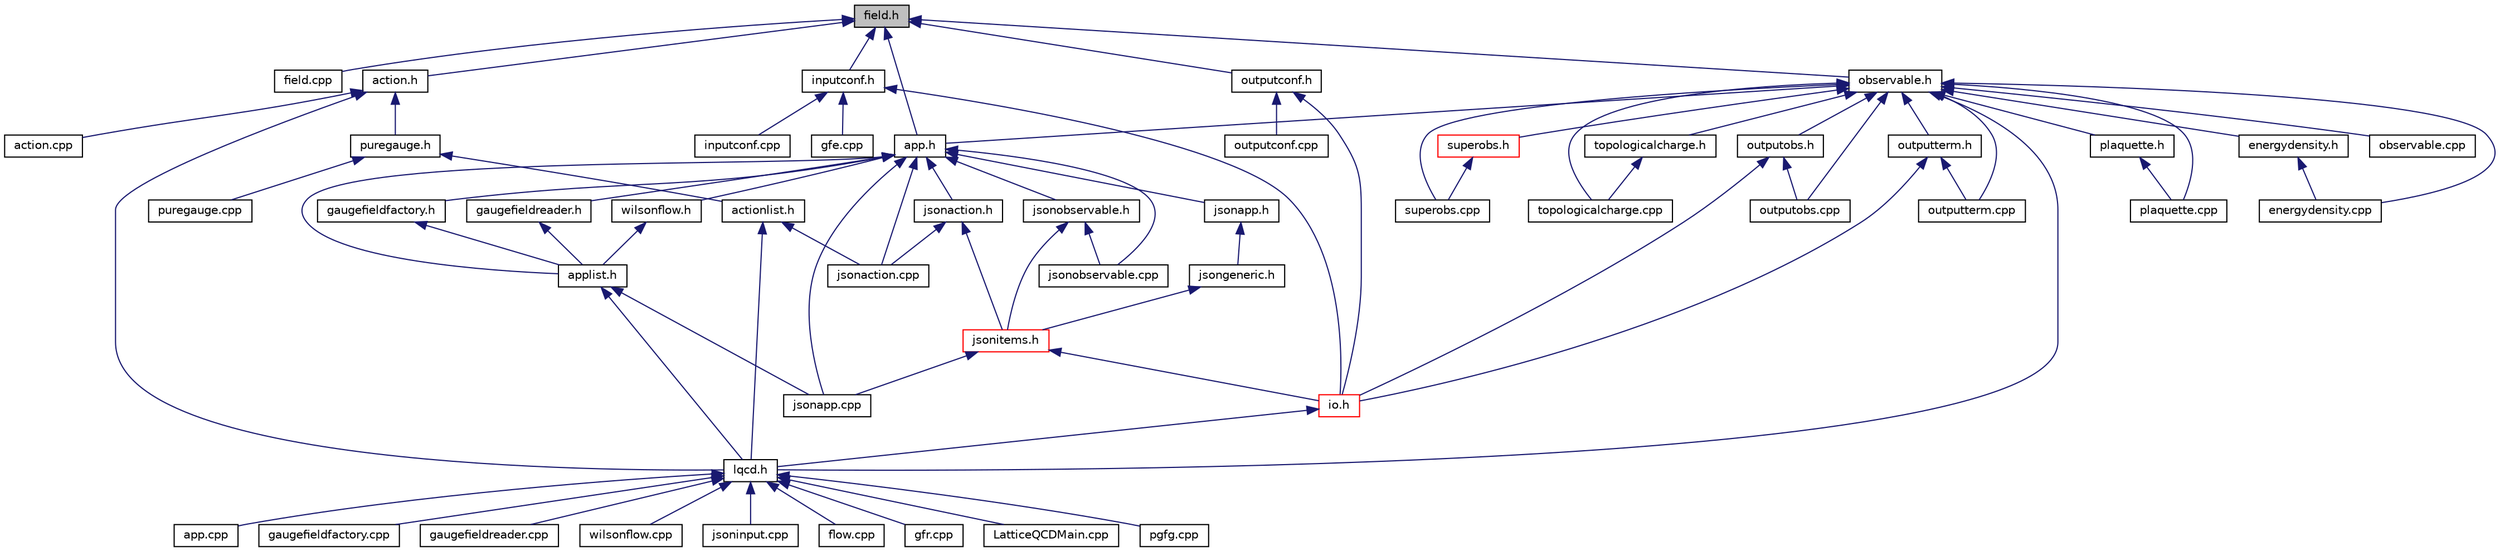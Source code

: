 digraph "field.h"
{
 // INTERACTIVE_SVG=YES
  edge [fontname="Helvetica",fontsize="10",labelfontname="Helvetica",labelfontsize="10"];
  node [fontname="Helvetica",fontsize="10",shape=record];
  Node1 [label="field.h",height=0.2,width=0.4,color="black", fillcolor="grey75", style="filled", fontcolor="black"];
  Node1 -> Node2 [dir="back",color="midnightblue",fontsize="10",style="solid",fontname="Helvetica"];
  Node2 [label="field.cpp",height=0.2,width=0.4,color="black", fillcolor="white", style="filled",URL="$d4/dd0/field_8cpp_source.html"];
  Node1 -> Node3 [dir="back",color="midnightblue",fontsize="10",style="solid",fontname="Helvetica"];
  Node3 [label="action.h",height=0.2,width=0.4,color="black", fillcolor="white", style="filled",URL="$d7/d61/action_8h.html",tooltip="Contains the definition of the Action prototype. "];
  Node3 -> Node4 [dir="back",color="midnightblue",fontsize="10",style="solid",fontname="Helvetica"];
  Node4 [label="action.cpp",height=0.2,width=0.4,color="black", fillcolor="white", style="filled",URL="$d1/d83/action_8cpp_source.html"];
  Node3 -> Node5 [dir="back",color="midnightblue",fontsize="10",style="solid",fontname="Helvetica"];
  Node5 [label="puregauge.h",height=0.2,width=0.4,color="black", fillcolor="white", style="filled",URL="$de/d02/puregauge_8h.html",tooltip="Contains the definition of the PureGauge action derived class. "];
  Node5 -> Node6 [dir="back",color="midnightblue",fontsize="10",style="solid",fontname="Helvetica"];
  Node6 [label="puregauge.cpp",height=0.2,width=0.4,color="black", fillcolor="white", style="filled",URL="$d6/dab/puregauge_8cpp_source.html"];
  Node5 -> Node7 [dir="back",color="midnightblue",fontsize="10",style="solid",fontname="Helvetica"];
  Node7 [label="actionlist.h",height=0.2,width=0.4,color="black", fillcolor="white", style="filled",URL="$dd/d0c/actionlist_8h.html",tooltip="Main include file for Action derived classes. "];
  Node7 -> Node8 [dir="back",color="midnightblue",fontsize="10",style="solid",fontname="Helvetica"];
  Node8 [label="jsonaction.cpp",height=0.2,width=0.4,color="black", fillcolor="white", style="filled",URL="$da/d65/jsonaction_8cpp_source.html"];
  Node7 -> Node9 [dir="back",color="midnightblue",fontsize="10",style="solid",fontname="Helvetica"];
  Node9 [label="lqcd.h",height=0.2,width=0.4,color="black", fillcolor="white", style="filled",URL="$d7/de6/lqcd_8h.html",tooltip="Main include file for all headers. "];
  Node9 -> Node10 [dir="back",color="midnightblue",fontsize="10",style="solid",fontname="Helvetica"];
  Node10 [label="app.cpp",height=0.2,width=0.4,color="black", fillcolor="white", style="filled",URL="$d5/df2/app_8cpp.html",tooltip="Contains the implementation of the App prototype class methods. "];
  Node9 -> Node11 [dir="back",color="midnightblue",fontsize="10",style="solid",fontname="Helvetica"];
  Node11 [label="gaugefieldfactory.cpp",height=0.2,width=0.4,color="black", fillcolor="white", style="filled",URL="$da/d93/gaugefieldfactory_8cpp.html",tooltip="Contains the implementation of the GaugeFieldFactory class methods. "];
  Node9 -> Node12 [dir="back",color="midnightblue",fontsize="10",style="solid",fontname="Helvetica"];
  Node12 [label="gaugefieldreader.cpp",height=0.2,width=0.4,color="black", fillcolor="white", style="filled",URL="$d8/d9a/gaugefieldreader_8cpp.html",tooltip="Contains the implementation of the GaugeFieldReader class methods. "];
  Node9 -> Node13 [dir="back",color="midnightblue",fontsize="10",style="solid",fontname="Helvetica"];
  Node13 [label="wilsonflow.cpp",height=0.2,width=0.4,color="black", fillcolor="white", style="filled",URL="$db/d0e/wilsonflow_8cpp.html",tooltip="Contains the implementation of the WilsonFlow class methods. "];
  Node9 -> Node14 [dir="back",color="midnightblue",fontsize="10",style="solid",fontname="Helvetica"];
  Node14 [label="jsoninput.cpp",height=0.2,width=0.4,color="black", fillcolor="white", style="filled",URL="$da/d6f/jsoninput_8cpp_source.html"];
  Node9 -> Node15 [dir="back",color="midnightblue",fontsize="10",style="solid",fontname="Helvetica"];
  Node15 [label="flow.cpp",height=0.2,width=0.4,color="black", fillcolor="white", style="filled",URL="$d5/d89/flow_8cpp_source.html"];
  Node9 -> Node16 [dir="back",color="midnightblue",fontsize="10",style="solid",fontname="Helvetica"];
  Node16 [label="gfr.cpp",height=0.2,width=0.4,color="black", fillcolor="white", style="filled",URL="$db/d36/gfr_8cpp_source.html"];
  Node9 -> Node17 [dir="back",color="midnightblue",fontsize="10",style="solid",fontname="Helvetica"];
  Node17 [label="LatticeQCDMain.cpp",height=0.2,width=0.4,color="black", fillcolor="white", style="filled",URL="$dd/dc4/LatticeQCDMain_8cpp_source.html"];
  Node9 -> Node18 [dir="back",color="midnightblue",fontsize="10",style="solid",fontname="Helvetica"];
  Node18 [label="pgfg.cpp",height=0.2,width=0.4,color="black", fillcolor="white", style="filled",URL="$d5/d04/pgfg_8cpp_source.html"];
  Node3 -> Node9 [dir="back",color="midnightblue",fontsize="10",style="solid",fontname="Helvetica"];
  Node1 -> Node19 [dir="back",color="midnightblue",fontsize="10",style="solid",fontname="Helvetica"];
  Node19 [label="app.h",height=0.2,width=0.4,color="black", fillcolor="white", style="filled",URL="$d2/d39/app_8h.html",tooltip="Contains the definition of the App prototype. "];
  Node19 -> Node8 [dir="back",color="midnightblue",fontsize="10",style="solid",fontname="Helvetica"];
  Node19 -> Node20 [dir="back",color="midnightblue",fontsize="10",style="solid",fontname="Helvetica"];
  Node20 [label="jsonapp.cpp",height=0.2,width=0.4,color="black", fillcolor="white", style="filled",URL="$d1/dd7/jsonapp_8cpp_source.html"];
  Node19 -> Node21 [dir="back",color="midnightblue",fontsize="10",style="solid",fontname="Helvetica"];
  Node21 [label="jsonobservable.cpp",height=0.2,width=0.4,color="black", fillcolor="white", style="filled",URL="$da/d8d/jsonobservable_8cpp_source.html"];
  Node19 -> Node22 [dir="back",color="midnightblue",fontsize="10",style="solid",fontname="Helvetica"];
  Node22 [label="applist.h",height=0.2,width=0.4,color="black", fillcolor="white", style="filled",URL="$d2/dc3/applist_8h.html",tooltip="Main include file for App derived classes. "];
  Node22 -> Node20 [dir="back",color="midnightblue",fontsize="10",style="solid",fontname="Helvetica"];
  Node22 -> Node9 [dir="back",color="midnightblue",fontsize="10",style="solid",fontname="Helvetica"];
  Node19 -> Node23 [dir="back",color="midnightblue",fontsize="10",style="solid",fontname="Helvetica"];
  Node23 [label="gaugefieldfactory.h",height=0.2,width=0.4,color="black", fillcolor="white", style="filled",URL="$d6/d5e/gaugefieldfactory_8h.html",tooltip="Contains the definition of the GaugeFieldFactory App derived class. "];
  Node23 -> Node22 [dir="back",color="midnightblue",fontsize="10",style="solid",fontname="Helvetica"];
  Node19 -> Node24 [dir="back",color="midnightblue",fontsize="10",style="solid",fontname="Helvetica"];
  Node24 [label="gaugefieldreader.h",height=0.2,width=0.4,color="black", fillcolor="white", style="filled",URL="$d8/d09/gaugefieldreader_8h.html",tooltip="Contains the definition of the GaugeFieldReader App derived class. "];
  Node24 -> Node22 [dir="back",color="midnightblue",fontsize="10",style="solid",fontname="Helvetica"];
  Node19 -> Node25 [dir="back",color="midnightblue",fontsize="10",style="solid",fontname="Helvetica"];
  Node25 [label="wilsonflow.h",height=0.2,width=0.4,color="black", fillcolor="white", style="filled",URL="$d3/df8/wilsonflow_8h.html",tooltip="Contains the definition of the WilsonFlow App derived class. "];
  Node25 -> Node22 [dir="back",color="midnightblue",fontsize="10",style="solid",fontname="Helvetica"];
  Node19 -> Node26 [dir="back",color="midnightblue",fontsize="10",style="solid",fontname="Helvetica"];
  Node26 [label="jsonaction.h",height=0.2,width=0.4,color="black", fillcolor="white", style="filled",URL="$db/dfd/jsonaction_8h_source.html"];
  Node26 -> Node8 [dir="back",color="midnightblue",fontsize="10",style="solid",fontname="Helvetica"];
  Node26 -> Node27 [dir="back",color="midnightblue",fontsize="10",style="solid",fontname="Helvetica"];
  Node27 [label="jsonitems.h",height=0.2,width=0.4,color="red", fillcolor="white", style="filled",URL="$da/df7/jsonitems_8h_source.html"];
  Node27 -> Node20 [dir="back",color="midnightblue",fontsize="10",style="solid",fontname="Helvetica"];
  Node27 -> Node28 [dir="back",color="midnightblue",fontsize="10",style="solid",fontname="Helvetica"];
  Node28 [label="io.h",height=0.2,width=0.4,color="red", fillcolor="white", style="filled",URL="$dc/dac/io_8h.html",tooltip="Main include file for input output related headers. "];
  Node28 -> Node9 [dir="back",color="midnightblue",fontsize="10",style="solid",fontname="Helvetica"];
  Node19 -> Node29 [dir="back",color="midnightblue",fontsize="10",style="solid",fontname="Helvetica"];
  Node29 [label="jsonobservable.h",height=0.2,width=0.4,color="black", fillcolor="white", style="filled",URL="$d2/de0/jsonobservable_8h_source.html"];
  Node29 -> Node21 [dir="back",color="midnightblue",fontsize="10",style="solid",fontname="Helvetica"];
  Node29 -> Node27 [dir="back",color="midnightblue",fontsize="10",style="solid",fontname="Helvetica"];
  Node19 -> Node30 [dir="back",color="midnightblue",fontsize="10",style="solid",fontname="Helvetica"];
  Node30 [label="jsonapp.h",height=0.2,width=0.4,color="black", fillcolor="white", style="filled",URL="$d9/db0/jsonapp_8h_source.html"];
  Node30 -> Node31 [dir="back",color="midnightblue",fontsize="10",style="solid",fontname="Helvetica"];
  Node31 [label="jsongeneric.h",height=0.2,width=0.4,color="black", fillcolor="white", style="filled",URL="$dc/da0/jsongeneric_8h_source.html"];
  Node31 -> Node27 [dir="back",color="midnightblue",fontsize="10",style="solid",fontname="Helvetica"];
  Node1 -> Node32 [dir="back",color="midnightblue",fontsize="10",style="solid",fontname="Helvetica"];
  Node32 [label="inputconf.h",height=0.2,width=0.4,color="black", fillcolor="white", style="filled",URL="$d5/d57/inputconf_8h.html",tooltip="Contains classes for reading lattices from binary files. "];
  Node32 -> Node33 [dir="back",color="midnightblue",fontsize="10",style="solid",fontname="Helvetica"];
  Node33 [label="inputconf.cpp",height=0.2,width=0.4,color="black", fillcolor="white", style="filled",URL="$d8/d1d/inputconf_8cpp_source.html"];
  Node32 -> Node34 [dir="back",color="midnightblue",fontsize="10",style="solid",fontname="Helvetica"];
  Node34 [label="gfe.cpp",height=0.2,width=0.4,color="black", fillcolor="white", style="filled",URL="$dc/d84/gfe_8cpp_source.html"];
  Node32 -> Node28 [dir="back",color="midnightblue",fontsize="10",style="solid",fontname="Helvetica"];
  Node1 -> Node35 [dir="back",color="midnightblue",fontsize="10",style="solid",fontname="Helvetica"];
  Node35 [label="outputconf.h",height=0.2,width=0.4,color="black", fillcolor="white", style="filled",URL="$d6/dca/outputconf_8h.html",tooltip="Contains classes for saving lattices to binary files. "];
  Node35 -> Node36 [dir="back",color="midnightblue",fontsize="10",style="solid",fontname="Helvetica"];
  Node36 [label="outputconf.cpp",height=0.2,width=0.4,color="black", fillcolor="white", style="filled",URL="$d5/d4c/outputconf_8cpp.html"];
  Node35 -> Node28 [dir="back",color="midnightblue",fontsize="10",style="solid",fontname="Helvetica"];
  Node1 -> Node37 [dir="back",color="midnightblue",fontsize="10",style="solid",fontname="Helvetica"];
  Node37 [label="observable.h",height=0.2,width=0.4,color="black", fillcolor="white", style="filled",URL="$d6/d1e/observable_8h.html",tooltip="Contains the definition of the Observable prototype. "];
  Node37 -> Node38 [dir="back",color="midnightblue",fontsize="10",style="solid",fontname="Helvetica"];
  Node38 [label="outputobs.cpp",height=0.2,width=0.4,color="black", fillcolor="white", style="filled",URL="$d3/d3b/outputobs_8cpp_source.html"];
  Node37 -> Node39 [dir="back",color="midnightblue",fontsize="10",style="solid",fontname="Helvetica"];
  Node39 [label="outputterm.cpp",height=0.2,width=0.4,color="black", fillcolor="white", style="filled",URL="$df/d71/outputterm_8cpp_source.html"];
  Node37 -> Node40 [dir="back",color="midnightblue",fontsize="10",style="solid",fontname="Helvetica"];
  Node40 [label="energydensity.cpp",height=0.2,width=0.4,color="black", fillcolor="white", style="filled",URL="$d7/dfc/energydensity_8cpp_source.html"];
  Node37 -> Node41 [dir="back",color="midnightblue",fontsize="10",style="solid",fontname="Helvetica"];
  Node41 [label="observable.cpp",height=0.2,width=0.4,color="black", fillcolor="white", style="filled",URL="$dc/d2a/observable_8cpp_source.html"];
  Node37 -> Node42 [dir="back",color="midnightblue",fontsize="10",style="solid",fontname="Helvetica"];
  Node42 [label="plaquette.cpp",height=0.2,width=0.4,color="black", fillcolor="white", style="filled",URL="$df/da9/plaquette_8cpp_source.html"];
  Node37 -> Node43 [dir="back",color="midnightblue",fontsize="10",style="solid",fontname="Helvetica"];
  Node43 [label="superobs.cpp",height=0.2,width=0.4,color="black", fillcolor="white", style="filled",URL="$df/d69/superobs_8cpp_source.html"];
  Node37 -> Node44 [dir="back",color="midnightblue",fontsize="10",style="solid",fontname="Helvetica"];
  Node44 [label="topologicalcharge.cpp",height=0.2,width=0.4,color="black", fillcolor="white", style="filled",URL="$d7/dee/topologicalcharge_8cpp_source.html"];
  Node37 -> Node19 [dir="back",color="midnightblue",fontsize="10",style="solid",fontname="Helvetica"];
  Node37 -> Node45 [dir="back",color="midnightblue",fontsize="10",style="solid",fontname="Helvetica"];
  Node45 [label="outputobs.h",height=0.2,width=0.4,color="black", fillcolor="white", style="filled",URL="$d4/d05/outputobs_8h.html",tooltip="Contains classes for output to file of observables values. "];
  Node45 -> Node38 [dir="back",color="midnightblue",fontsize="10",style="solid",fontname="Helvetica"];
  Node45 -> Node28 [dir="back",color="midnightblue",fontsize="10",style="solid",fontname="Helvetica"];
  Node37 -> Node46 [dir="back",color="midnightblue",fontsize="10",style="solid",fontname="Helvetica"];
  Node46 [label="outputterm.h",height=0.2,width=0.4,color="black", fillcolor="white", style="filled",URL="$dc/d00/outputterm_8h.html",tooltip="Contains classes for output to standard command line interface. "];
  Node46 -> Node39 [dir="back",color="midnightblue",fontsize="10",style="solid",fontname="Helvetica"];
  Node46 -> Node28 [dir="back",color="midnightblue",fontsize="10",style="solid",fontname="Helvetica"];
  Node37 -> Node9 [dir="back",color="midnightblue",fontsize="10",style="solid",fontname="Helvetica"];
  Node37 -> Node47 [dir="back",color="midnightblue",fontsize="10",style="solid",fontname="Helvetica"];
  Node47 [label="superobs.h",height=0.2,width=0.4,color="red", fillcolor="white", style="filled",URL="$d0/df6/superobs_8h.html",tooltip="Contains the definition of the SuperObs class. "];
  Node47 -> Node43 [dir="back",color="midnightblue",fontsize="10",style="solid",fontname="Helvetica"];
  Node37 -> Node48 [dir="back",color="midnightblue",fontsize="10",style="solid",fontname="Helvetica"];
  Node48 [label="energydensity.h",height=0.2,width=0.4,color="black", fillcolor="white", style="filled",URL="$dd/d1d/energydensity_8h.html",tooltip="Contains the definition of the EnergyDensity observable. "];
  Node48 -> Node40 [dir="back",color="midnightblue",fontsize="10",style="solid",fontname="Helvetica"];
  Node37 -> Node49 [dir="back",color="midnightblue",fontsize="10",style="solid",fontname="Helvetica"];
  Node49 [label="plaquette.h",height=0.2,width=0.4,color="black", fillcolor="white", style="filled",URL="$d8/d06/plaquette_8h.html",tooltip="Contains the definition of the Plaquette observable. "];
  Node49 -> Node42 [dir="back",color="midnightblue",fontsize="10",style="solid",fontname="Helvetica"];
  Node37 -> Node50 [dir="back",color="midnightblue",fontsize="10",style="solid",fontname="Helvetica"];
  Node50 [label="topologicalcharge.h",height=0.2,width=0.4,color="black", fillcolor="white", style="filled",URL="$d3/d49/topologicalcharge_8h.html",tooltip="Contains the definition of the TopologicalCharge observable. "];
  Node50 -> Node44 [dir="back",color="midnightblue",fontsize="10",style="solid",fontname="Helvetica"];
}
